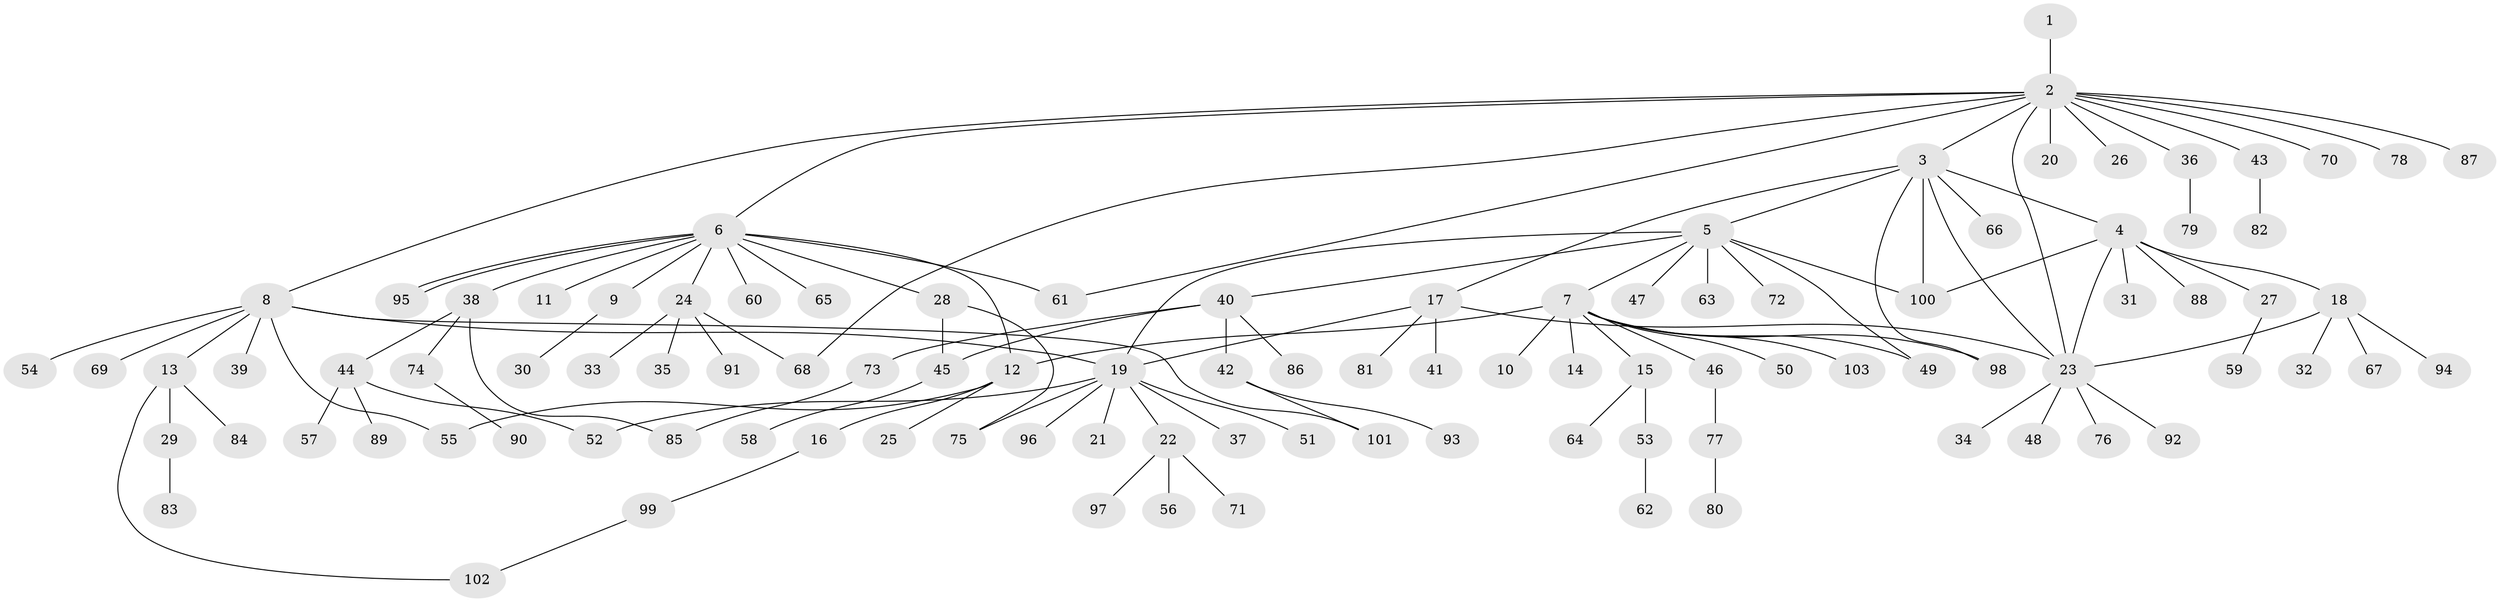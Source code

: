 // coarse degree distribution, {3: 0.09523809523809523, 2: 0.23809523809523808, 4: 0.07142857142857142, 5: 0.07142857142857142, 1: 0.40476190476190477, 12: 0.023809523809523808, 8: 0.023809523809523808, 7: 0.047619047619047616, 6: 0.023809523809523808}
// Generated by graph-tools (version 1.1) at 2025/36/03/04/25 23:36:56]
// undirected, 103 vertices, 123 edges
graph export_dot {
  node [color=gray90,style=filled];
  1;
  2;
  3;
  4;
  5;
  6;
  7;
  8;
  9;
  10;
  11;
  12;
  13;
  14;
  15;
  16;
  17;
  18;
  19;
  20;
  21;
  22;
  23;
  24;
  25;
  26;
  27;
  28;
  29;
  30;
  31;
  32;
  33;
  34;
  35;
  36;
  37;
  38;
  39;
  40;
  41;
  42;
  43;
  44;
  45;
  46;
  47;
  48;
  49;
  50;
  51;
  52;
  53;
  54;
  55;
  56;
  57;
  58;
  59;
  60;
  61;
  62;
  63;
  64;
  65;
  66;
  67;
  68;
  69;
  70;
  71;
  72;
  73;
  74;
  75;
  76;
  77;
  78;
  79;
  80;
  81;
  82;
  83;
  84;
  85;
  86;
  87;
  88;
  89;
  90;
  91;
  92;
  93;
  94;
  95;
  96;
  97;
  98;
  99;
  100;
  101;
  102;
  103;
  1 -- 2;
  2 -- 3;
  2 -- 6;
  2 -- 8;
  2 -- 20;
  2 -- 23;
  2 -- 26;
  2 -- 36;
  2 -- 43;
  2 -- 61;
  2 -- 68;
  2 -- 70;
  2 -- 78;
  2 -- 87;
  3 -- 4;
  3 -- 5;
  3 -- 17;
  3 -- 23;
  3 -- 66;
  3 -- 98;
  3 -- 100;
  4 -- 18;
  4 -- 23;
  4 -- 27;
  4 -- 31;
  4 -- 88;
  4 -- 100;
  5 -- 7;
  5 -- 19;
  5 -- 40;
  5 -- 47;
  5 -- 49;
  5 -- 63;
  5 -- 72;
  5 -- 100;
  6 -- 9;
  6 -- 11;
  6 -- 12;
  6 -- 24;
  6 -- 28;
  6 -- 38;
  6 -- 60;
  6 -- 61;
  6 -- 65;
  6 -- 95;
  6 -- 95;
  7 -- 10;
  7 -- 12;
  7 -- 14;
  7 -- 15;
  7 -- 46;
  7 -- 49;
  7 -- 50;
  7 -- 98;
  7 -- 103;
  8 -- 13;
  8 -- 19;
  8 -- 39;
  8 -- 54;
  8 -- 55;
  8 -- 69;
  8 -- 101;
  9 -- 30;
  12 -- 16;
  12 -- 25;
  12 -- 55;
  13 -- 29;
  13 -- 84;
  13 -- 102;
  15 -- 53;
  15 -- 64;
  16 -- 99;
  17 -- 19;
  17 -- 23;
  17 -- 41;
  17 -- 81;
  18 -- 23;
  18 -- 32;
  18 -- 67;
  18 -- 94;
  19 -- 21;
  19 -- 22;
  19 -- 37;
  19 -- 51;
  19 -- 52;
  19 -- 75;
  19 -- 96;
  22 -- 56;
  22 -- 71;
  22 -- 97;
  23 -- 34;
  23 -- 48;
  23 -- 76;
  23 -- 92;
  24 -- 33;
  24 -- 35;
  24 -- 68;
  24 -- 91;
  27 -- 59;
  28 -- 45;
  28 -- 75;
  29 -- 83;
  36 -- 79;
  38 -- 44;
  38 -- 74;
  38 -- 85;
  40 -- 42;
  40 -- 45;
  40 -- 73;
  40 -- 86;
  42 -- 93;
  42 -- 101;
  43 -- 82;
  44 -- 52;
  44 -- 57;
  44 -- 89;
  45 -- 58;
  46 -- 77;
  53 -- 62;
  73 -- 85;
  74 -- 90;
  77 -- 80;
  99 -- 102;
}
